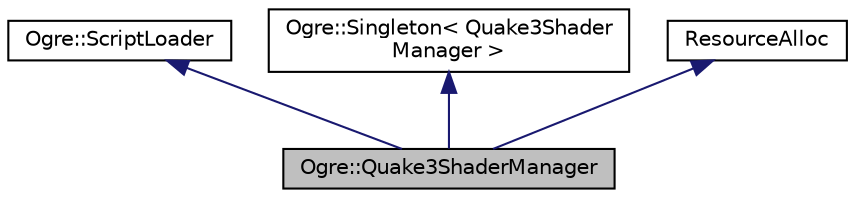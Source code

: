 digraph "Ogre::Quake3ShaderManager"
{
  bgcolor="transparent";
  edge [fontname="Helvetica",fontsize="10",labelfontname="Helvetica",labelfontsize="10"];
  node [fontname="Helvetica",fontsize="10",shape=record];
  Node0 [label="Ogre::Quake3ShaderManager",height=0.2,width=0.4,color="black", fillcolor="grey75", style="filled", fontcolor="black"];
  Node1 -> Node0 [dir="back",color="midnightblue",fontsize="10",style="solid",fontname="Helvetica"];
  Node1 [label="Ogre::ScriptLoader",height=0.2,width=0.4,color="black",URL="$class_ogre_1_1_script_loader.html",tooltip="Abstract class defining the interface used by classes which wish to perform script loading to define ..."];
  Node2 -> Node0 [dir="back",color="midnightblue",fontsize="10",style="solid",fontname="Helvetica"];
  Node2 [label="Ogre::Singleton\< Quake3Shader\lManager \>",height=0.2,width=0.4,color="black",URL="$class_ogre_1_1_singleton.html"];
  Node3 -> Node0 [dir="back",color="midnightblue",fontsize="10",style="solid",fontname="Helvetica"];
  Node3 [label="ResourceAlloc",height=0.2,width=0.4,color="black",URL="$class_ogre_1_1_allocated_object.html"];
}
